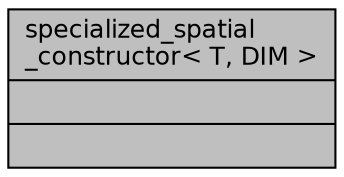 digraph "specialized_spatial_constructor&lt; T, DIM &gt;"
{
  bgcolor="transparent";
  edge [fontname="Helvetica",fontsize="12",labelfontname="Helvetica",labelfontsize="12"];
  node [fontname="Helvetica",fontsize="12",shape=record];
  Node1 [label="{specialized_spatial\l_constructor\< T, DIM \>\n||}",height=0.2,width=0.4,color="black", fillcolor="grey75", style="filled", fontcolor="black"];
}
